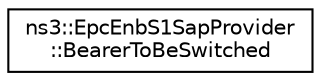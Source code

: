 digraph "Graphical Class Hierarchy"
{
 // LATEX_PDF_SIZE
  edge [fontname="Helvetica",fontsize="10",labelfontname="Helvetica",labelfontsize="10"];
  node [fontname="Helvetica",fontsize="10",shape=record];
  rankdir="LR";
  Node0 [label="ns3::EpcEnbS1SapProvider\l::BearerToBeSwitched",height=0.2,width=0.4,color="black", fillcolor="white", style="filled",URL="$structns3_1_1_epc_enb_s1_sap_provider_1_1_bearer_to_be_switched.html",tooltip="BearerToBeSwitched structure."];
}
